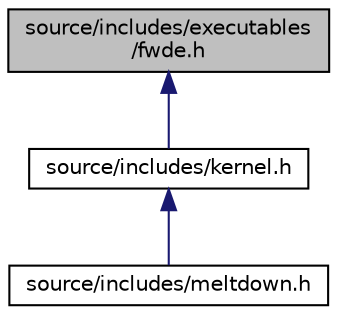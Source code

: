 digraph "source/includes/executables/fwde.h"
{
 // LATEX_PDF_SIZE
  edge [fontname="Helvetica",fontsize="10",labelfontname="Helvetica",labelfontsize="10"];
  node [fontname="Helvetica",fontsize="10",shape=record];
  Node1 [label="source/includes/executables\l/fwde.h",height=0.2,width=0.4,color="black", fillcolor="grey75", style="filled", fontcolor="black",tooltip="The executor header for FrostWing Deployed Executable - 64 bits."];
  Node1 -> Node2 [dir="back",color="midnightblue",fontsize="10",style="solid",fontname="Helvetica"];
  Node2 [label="source/includes/kernel.h",height=0.2,width=0.4,color="black", fillcolor="white", style="filled",URL="$kernel_8h.html",tooltip="The basic requirement from kernel to other parts of the code."];
  Node2 -> Node3 [dir="back",color="midnightblue",fontsize="10",style="solid",fontname="Helvetica"];
  Node3 [label="source/includes/meltdown.h",height=0.2,width=0.4,color="black", fillcolor="white", style="filled",URL="$meltdown_8h.html",tooltip="The headers for meltdown.c."];
}
